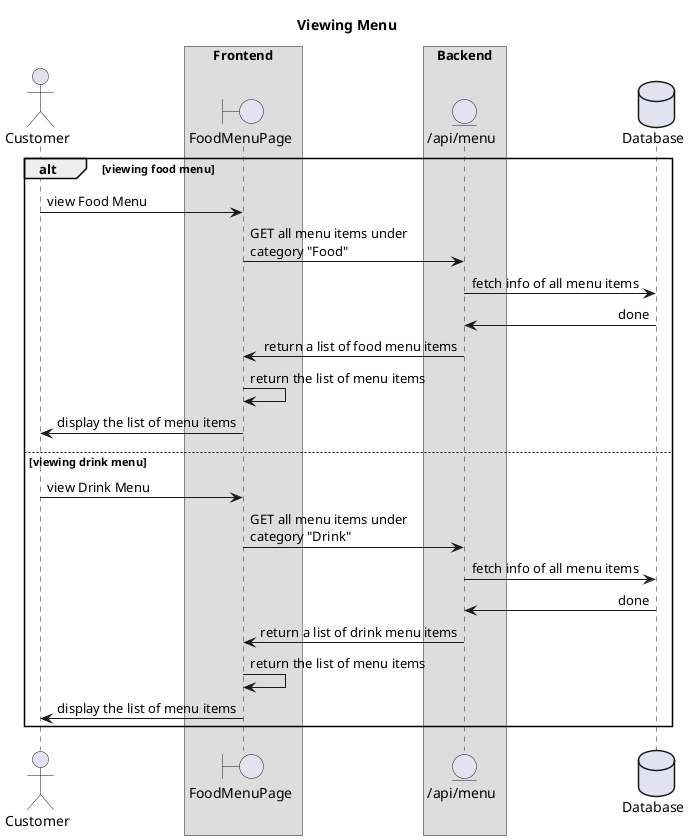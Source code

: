 ' This diagram is written in plantuml with the aid of
' jebbs' [PlantUML](https://marketplace.visualstudio.com/items?itemName=jebbs.plantuml) plugin in VSCode
@startuml
' diagram format
skinparam sequenceArrowThickness 1
skinparam maxmessagesize 200
skinparam BoxPadding 50
skinparam SequenceMessageAlign first
!pragma teoz true

title Viewing Menu

' actors
actor Customer
' frontend entities
box Frontend
boundary FoodMenuPage
end box
' backend entities
box Backend
entity "/api/menu" as MenuAPI
end box
' database entities
database Database

alt viewing food menu
Customer -> FoodMenuPage: view Food Menu
FoodMenuPage -> MenuAPI: GET all menu items under category "Food"
MenuAPI -> Database: fetch info of all menu items
Database -> MenuAPI: done
MenuAPI -> FoodMenuPage: return a list of food menu items
FoodMenuPage -> FoodMenuPage: return the list of menu items
FoodMenuPage -> Customer: display the list of menu items
else viewing drink menu
Customer -> FoodMenuPage: view Drink Menu
FoodMenuPage -> MenuAPI: GET all menu items under category "Drink"
MenuAPI -> Database: fetch info of all menu items
Database -> MenuAPI: done
MenuAPI -> FoodMenuPage: return a list of drink menu items
FoodMenuPage -> FoodMenuPage: return the list of menu items
FoodMenuPage -> Customer: display the list of menu items
end alt
@enduml